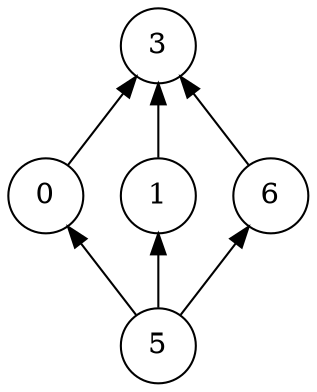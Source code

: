 strict digraph "" {
rankdir=BT;
node [shape=circle];
0;
1;
3;
5;
6;
0 -> 3;
1 -> 3;
5 -> 0;
5 -> 1;
5 -> 6;
6 -> 3;
}
